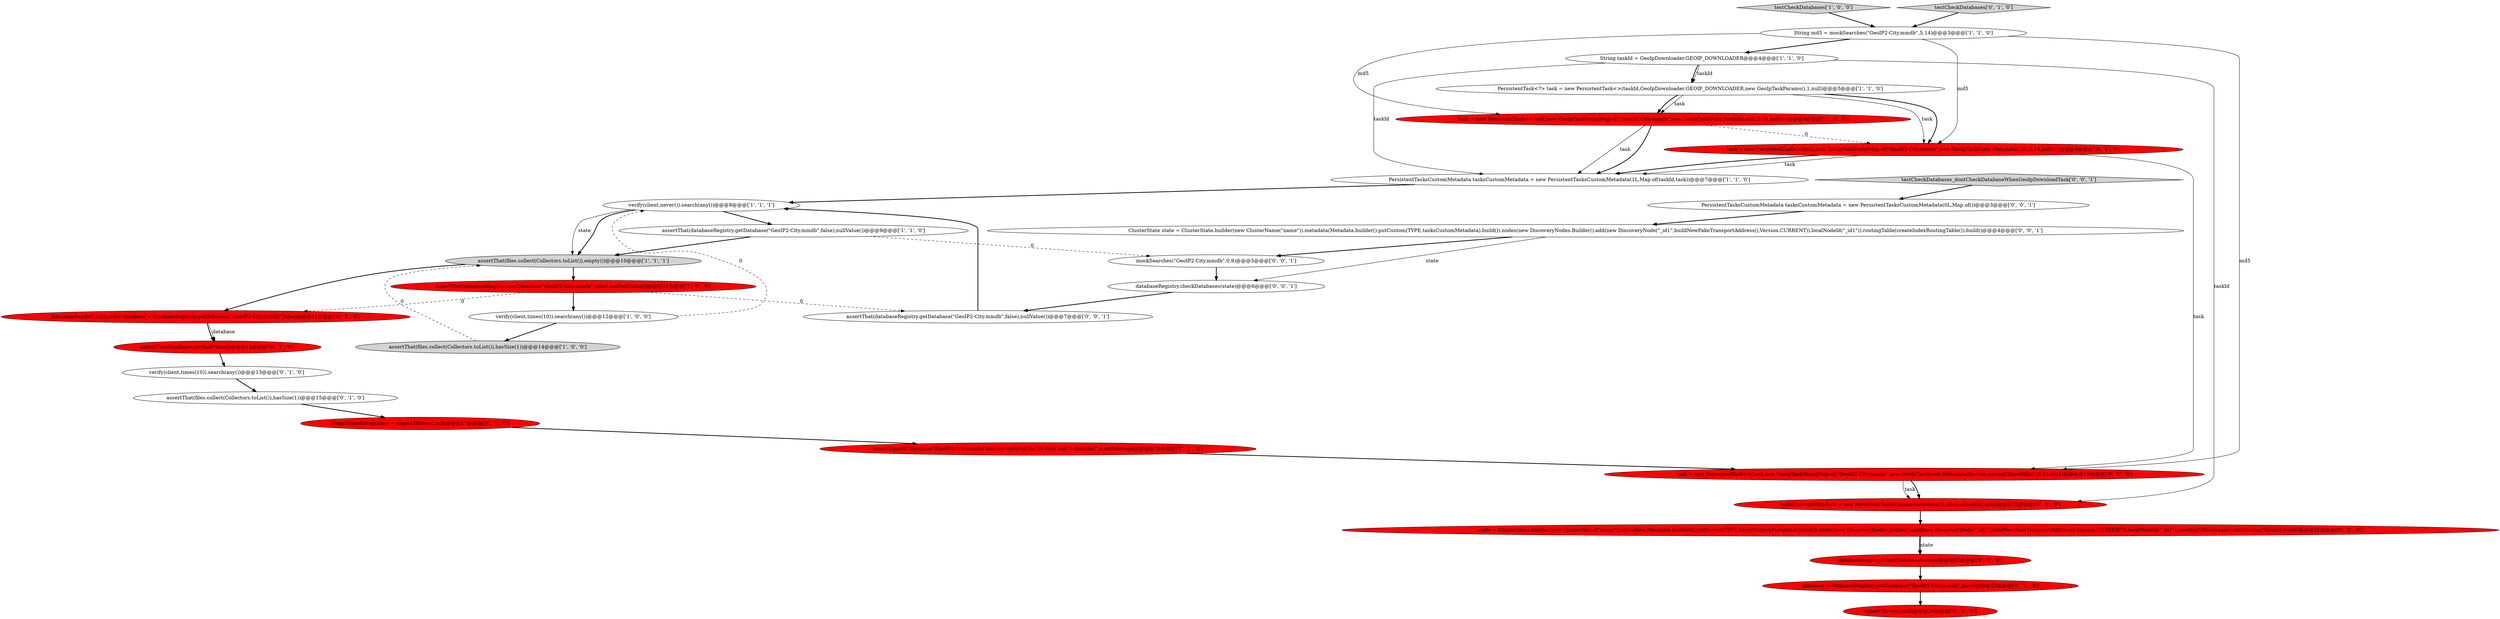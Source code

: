 digraph {
12 [style = filled, label = "assertThat(files.collect(Collectors.toList()),hasSize(1))@@@15@@@['0', '1', '0']", fillcolor = white, shape = ellipse image = "AAA0AAABBB2BBB"];
24 [style = filled, label = "task = new PersistentTask<>(task,new GeoIpTaskState(Map.of(\"GeoIP2-City.mmdb\",new GeoIpTaskState.Metadata(System.currentTimeMillis(),5,14,md5))))@@@19@@@['0', '1', '0']", fillcolor = red, shape = ellipse image = "AAA1AAABBB2BBB"];
3 [style = filled, label = "PersistentTasksCustomMetadata tasksCustomMetadata = new PersistentTasksCustomMetadata(1L,Map.of(taskId,task))@@@7@@@['1', '1', '0']", fillcolor = white, shape = ellipse image = "AAA0AAABBB1BBB"];
22 [style = filled, label = "database = databaseRegistry.getDatabase(\"GeoIP2-City.mmdb\",false)@@@23@@@['0', '1', '0']", fillcolor = red, shape = ellipse image = "AAA1AAABBB2BBB"];
11 [style = filled, label = "assertThat(files.collect(Collectors.toList()),hasSize(1))@@@14@@@['1', '0', '0']", fillcolor = lightgray, shape = ellipse image = "AAA0AAABBB1BBB"];
29 [style = filled, label = "databaseRegistry.checkDatabases(state)@@@6@@@['0', '0', '1']", fillcolor = white, shape = ellipse image = "AAA0AAABBB3BBB"];
30 [style = filled, label = "ClusterState state = ClusterState.builder(new ClusterName(\"name\")).metadata(Metadata.builder().putCustom(TYPE,tasksCustomMetadata).build()).nodes(new DiscoveryNodes.Builder().add(new DiscoveryNode(\"_id1\",buildNewFakeTransportAddress(),Version.CURRENT)).localNodeId(\"_id1\")).routingTable(createIndexRoutingTable()).build()@@@4@@@['0', '0', '1']", fillcolor = white, shape = ellipse image = "AAA0AAABBB3BBB"];
31 [style = filled, label = "mockSearches(\"GeoIP2-City.mmdb\",0,9)@@@5@@@['0', '0', '1']", fillcolor = white, shape = ellipse image = "AAA0AAABBB3BBB"];
7 [style = filled, label = "PersistentTask<?> task = new PersistentTask<>(taskId,GeoIpDownloader.GEOIP_DOWNLOADER,new GeoIpTaskParams(),1,null)@@@5@@@['1', '1', '0']", fillcolor = white, shape = ellipse image = "AAA0AAABBB1BBB"];
5 [style = filled, label = "testCheckDatabases['1', '0', '0']", fillcolor = lightgray, shape = diamond image = "AAA0AAABBB1BBB"];
1 [style = filled, label = "assertThat(databaseRegistry.getDatabase(\"GeoIP2-City.mmdb\",false),notNullValue())@@@11@@@['1', '0', '0']", fillcolor = red, shape = ellipse image = "AAA1AAABBB1BBB"];
4 [style = filled, label = "assertThat(databaseRegistry.getDatabase(\"GeoIP2-City.mmdb\",false),nullValue())@@@9@@@['1', '1', '0']", fillcolor = white, shape = ellipse image = "AAA0AAABBB1BBB"];
25 [style = filled, label = "databaseRegistry.checkDatabases(state)@@@22@@@['0', '1', '0']", fillcolor = red, shape = ellipse image = "AAA1AAABBB2BBB"];
18 [style = filled, label = "DatabaseReaderLazyLoader database = databaseRegistry.getDatabase(\"GeoIP2-City.mmdb\",false)@@@11@@@['0', '1', '0']", fillcolor = red, shape = ellipse image = "AAA1AAABBB2BBB"];
27 [style = filled, label = "PersistentTasksCustomMetadata tasksCustomMetadata = new PersistentTasksCustomMetadata(0L,Map.of())@@@3@@@['0', '0', '1']", fillcolor = white, shape = ellipse image = "AAA0AAABBB3BBB"];
9 [style = filled, label = "String md5 = mockSearches(\"GeoIP2-City.mmdb\",5,14)@@@3@@@['1', '1', '0']", fillcolor = white, shape = ellipse image = "AAA0AAABBB1BBB"];
6 [style = filled, label = "String taskId = GeoIpDownloader.GEOIP_DOWNLOADER@@@4@@@['1', '1', '0']", fillcolor = white, shape = ellipse image = "AAA0AAABBB1BBB"];
20 [style = filled, label = "expectThrows(,null)@@@24@@@['0', '1', '0']", fillcolor = red, shape = ellipse image = "AAA1AAABBB2BBB"];
16 [style = filled, label = "assertThat(database,notNullValue())@@@12@@@['0', '1', '0']", fillcolor = red, shape = ellipse image = "AAA1AAABBB2BBB"];
19 [style = filled, label = "testCheckDatabases['0', '1', '0']", fillcolor = lightgray, shape = diamond image = "AAA0AAABBB2BBB"];
15 [style = filled, label = "verify(client,times(10)).search(any())@@@13@@@['0', '1', '0']", fillcolor = white, shape = ellipse image = "AAA0AAABBB2BBB"];
14 [style = filled, label = "state = ClusterState.builder(new ClusterName(\"name\")).metadata(Metadata.builder().putCustom(TYPE,tasksCustomMetadata).build()).nodes(new DiscoveryNodes.Builder().add(new DiscoveryNode(\"_id1\",buildNewFakeTransportAddress(),Version.CURRENT)).localNodeId(\"_id1\")).routingTable(createIndexRoutingTable()).build()@@@21@@@['0', '1', '0']", fillcolor = red, shape = ellipse image = "AAA1AAABBB2BBB"];
10 [style = filled, label = "verify(client,never()).search(any())@@@8@@@['1', '1', '1']", fillcolor = white, shape = ellipse image = "AAA0AAABBB1BBB"];
8 [style = filled, label = "task = new PersistentTask<>(task,new GeoIpTaskState(Map.of(\"GeoIP2-City.mmdb\",new GeoIpTaskState.Metadata(0L,5,14,md5))))@@@6@@@['1', '0', '0']", fillcolor = red, shape = ellipse image = "AAA1AAABBB1BBB"];
21 [style = filled, label = "task = new PersistentTask<>(task,new GeoIpTaskState(Map.of(\"GeoIP2-City.mmdb\",new GeoIpTaskState.Metadata(10L,5,14,md5))))@@@6@@@['0', '1', '0']", fillcolor = red, shape = ellipse image = "AAA1AAABBB2BBB"];
23 [style = filled, label = "assertEquals(\"database (GeoIP2-City.mmdb( was not updated for 30 days and is disabled\",e.getMessage())@@@18@@@['0', '1', '0']", fillcolor = red, shape = ellipse image = "AAA1AAABBB2BBB"];
13 [style = filled, label = "tasksCustomMetadata = new PersistentTasksCustomMetadata(1L,Map.of(taskId,task))@@@20@@@['0', '1', '0']", fillcolor = red, shape = ellipse image = "AAA1AAABBB2BBB"];
0 [style = filled, label = "assertThat(files.collect(Collectors.toList()),empty())@@@10@@@['1', '1', '1']", fillcolor = lightgray, shape = ellipse image = "AAA0AAABBB1BBB"];
17 [style = filled, label = "IllegalStateException e = expectThrows(,null)@@@17@@@['0', '1', '0']", fillcolor = red, shape = ellipse image = "AAA1AAABBB2BBB"];
2 [style = filled, label = "verify(client,times(10)).search(any())@@@12@@@['1', '0', '0']", fillcolor = white, shape = ellipse image = "AAA0AAABBB1BBB"];
28 [style = filled, label = "testCheckDatabases_dontCheckDatabaseWhenGeoIpDownloadTask['0', '0', '1']", fillcolor = lightgray, shape = diamond image = "AAA0AAABBB3BBB"];
26 [style = filled, label = "assertThat(databaseRegistry.getDatabase(\"GeoIP2-City.mmdb\",false),nullValue())@@@7@@@['0', '0', '1']", fillcolor = white, shape = ellipse image = "AAA0AAABBB3BBB"];
16->15 [style = bold, label=""];
8->3 [style = solid, label="task"];
14->25 [style = bold, label=""];
9->8 [style = solid, label="md5"];
30->29 [style = solid, label="state"];
6->13 [style = solid, label="taskId"];
5->9 [style = bold, label=""];
25->22 [style = bold, label=""];
24->13 [style = solid, label="task"];
26->10 [style = bold, label=""];
10->0 [style = solid, label="state"];
14->25 [style = solid, label="state"];
1->26 [style = dashed, label="0"];
27->30 [style = bold, label=""];
7->8 [style = solid, label="task"];
12->17 [style = bold, label=""];
8->3 [style = bold, label=""];
4->31 [style = dashed, label="0"];
31->29 [style = bold, label=""];
9->24 [style = solid, label="md5"];
1->18 [style = dashed, label="0"];
8->21 [style = dashed, label="0"];
7->21 [style = solid, label="task"];
7->8 [style = bold, label=""];
17->23 [style = bold, label=""];
9->21 [style = solid, label="md5"];
11->0 [style = dashed, label="0"];
2->10 [style = dashed, label="0"];
4->0 [style = bold, label=""];
9->6 [style = bold, label=""];
29->26 [style = bold, label=""];
3->10 [style = bold, label=""];
18->16 [style = solid, label="database"];
23->24 [style = bold, label=""];
22->20 [style = bold, label=""];
19->9 [style = bold, label=""];
21->3 [style = solid, label="task"];
30->31 [style = bold, label=""];
0->1 [style = bold, label=""];
10->0 [style = bold, label=""];
10->4 [style = bold, label=""];
7->21 [style = bold, label=""];
21->24 [style = solid, label="task"];
0->18 [style = bold, label=""];
1->2 [style = bold, label=""];
15->12 [style = bold, label=""];
28->27 [style = bold, label=""];
6->7 [style = bold, label=""];
6->3 [style = solid, label="taskId"];
13->14 [style = bold, label=""];
2->11 [style = bold, label=""];
21->3 [style = bold, label=""];
24->13 [style = bold, label=""];
6->7 [style = solid, label="taskId"];
18->16 [style = bold, label=""];
}
